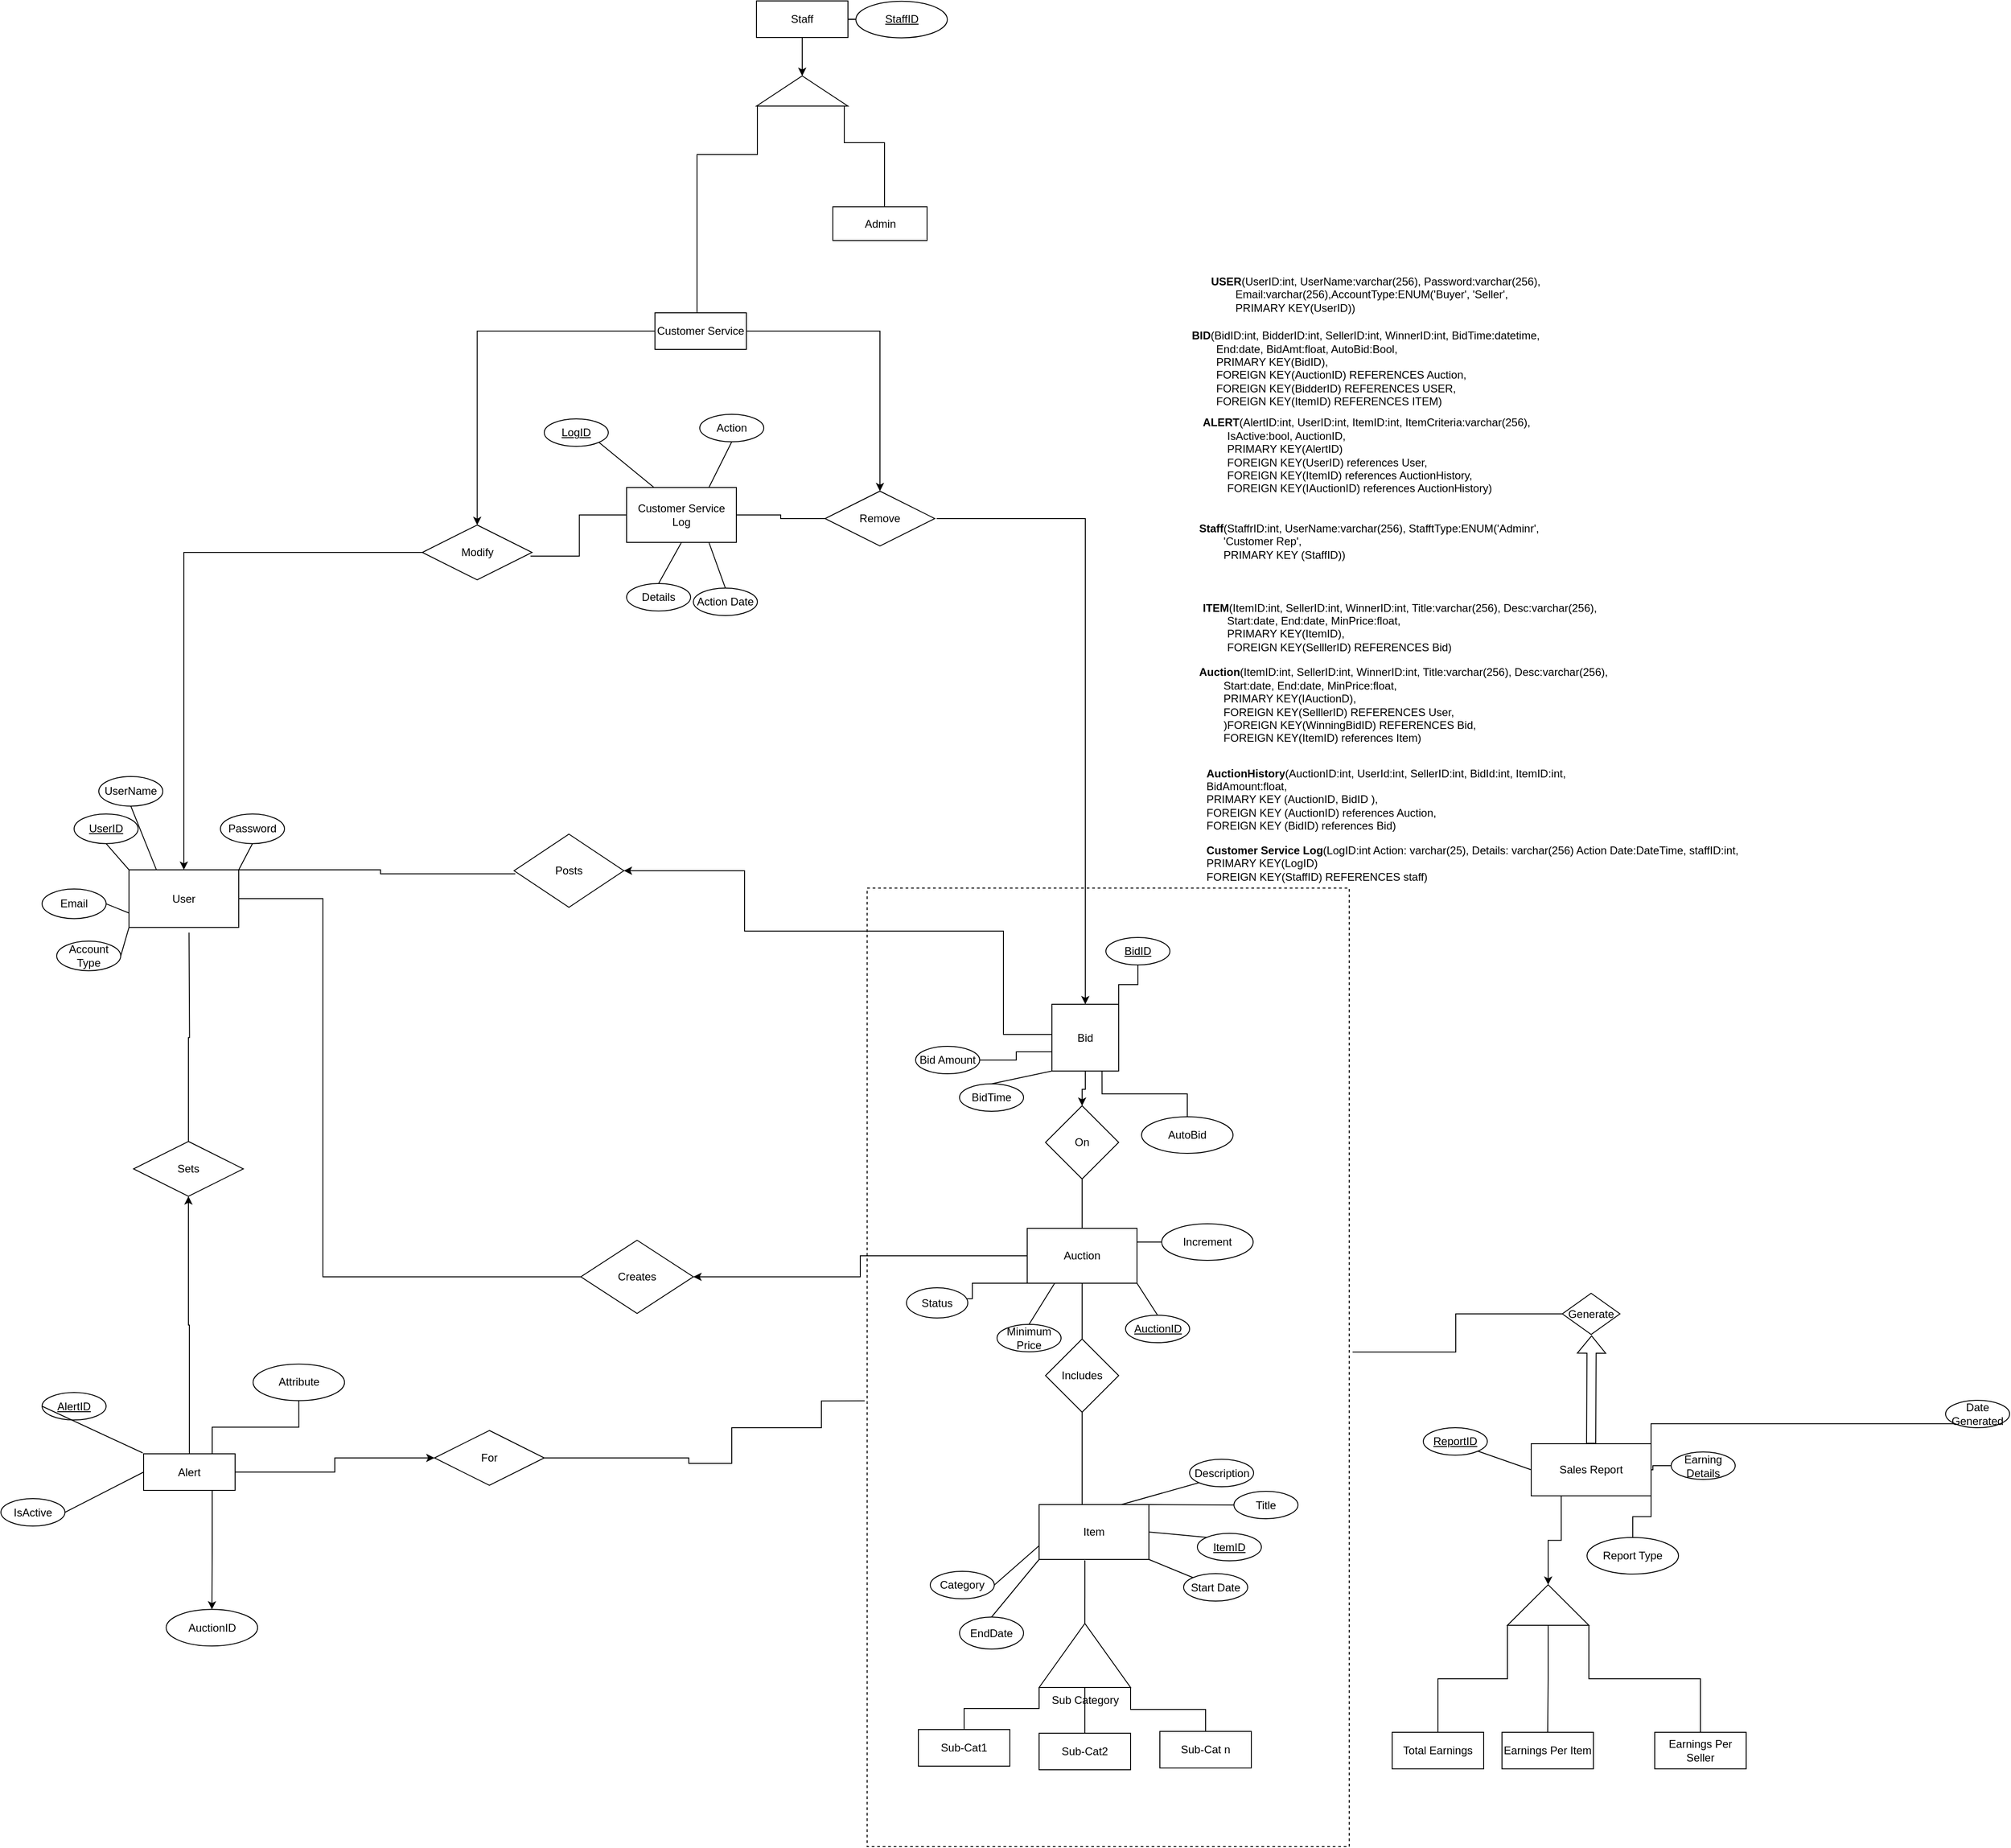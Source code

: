 <mxfile version="24.1.0" type="github">
  <diagram name="Page-1" id="uOJZ_3tTdW4th-i7hOvJ">
    <mxGraphModel dx="1893" dy="2854" grid="0" gridSize="10" guides="1" tooltips="1" connect="1" arrows="1" fold="1" page="1" pageScale="1" pageWidth="850" pageHeight="1100" math="0" shadow="0">
      <root>
        <mxCell id="0" />
        <mxCell id="1" parent="0" />
        <mxCell id="XEzbZRxbkvyP-NRLjkvZ-136" value="" style="verticalLabelPosition=bottom;verticalAlign=top;html=1;shape=mxgraph.basic.rect;fillColor2=none;strokeWidth=1;size=20;indent=5;fillColor=none;dashed=1;" parent="1" vertex="1">
          <mxGeometry x="310" y="-154" width="527" height="1048" as="geometry" />
        </mxCell>
        <mxCell id="j1qhZ2HC0AlBlO9P_FFu-2" style="edgeStyle=orthogonalEdgeStyle;rounded=0;orthogonalLoop=1;jettySize=auto;html=1;exitX=0.417;exitY=1.017;exitDx=0;exitDy=0;endArrow=none;endFill=0;entryX=0;entryY=0;entryDx=50;entryDy=0;entryPerimeter=0;exitPerimeter=0;" parent="1" source="BBo-fvt_Tt6ZGGIQ310o-14" target="j1qhZ2HC0AlBlO9P_FFu-5" edge="1">
          <mxGeometry relative="1" as="geometry">
            <mxPoint x="659" y="706" as="targetPoint" />
          </mxGeometry>
        </mxCell>
        <mxCell id="XEzbZRxbkvyP-NRLjkvZ-20" style="edgeStyle=orthogonalEdgeStyle;rounded=0;orthogonalLoop=1;jettySize=auto;html=1;exitX=0.5;exitY=0;exitDx=0;exitDy=0;entryX=0.5;entryY=1;entryDx=0;entryDy=0;endArrow=none;endFill=0;" parent="1" source="BBo-fvt_Tt6ZGGIQ310o-14" target="XEzbZRxbkvyP-NRLjkvZ-18" edge="1">
          <mxGeometry relative="1" as="geometry">
            <Array as="points">
              <mxPoint x="545" y="520" />
            </Array>
          </mxGeometry>
        </mxCell>
        <mxCell id="BBo-fvt_Tt6ZGGIQ310o-14" value="Item" style="rounded=0;whiteSpace=wrap;html=1;" parent="1" vertex="1">
          <mxGeometry x="498" y="520" width="120" height="60" as="geometry" />
        </mxCell>
        <mxCell id="XEzbZRxbkvyP-NRLjkvZ-17" style="edgeStyle=orthogonalEdgeStyle;rounded=0;orthogonalLoop=1;jettySize=auto;html=1;exitX=0.5;exitY=1;exitDx=0;exitDy=0;endArrow=none;endFill=0;" parent="1" source="BBo-fvt_Tt6ZGGIQ310o-16" target="XEzbZRxbkvyP-NRLjkvZ-18" edge="1">
          <mxGeometry relative="1" as="geometry">
            <mxPoint x="561" y="383" as="targetPoint" />
          </mxGeometry>
        </mxCell>
        <mxCell id="XEzbZRxbkvyP-NRLjkvZ-101" style="edgeStyle=orthogonalEdgeStyle;rounded=0;orthogonalLoop=1;jettySize=auto;html=1;exitX=0;exitY=0;exitDx=0;exitDy=0;endArrow=none;endFill=0;" parent="1" source="BBo-fvt_Tt6ZGGIQ310o-16" target="BBo-fvt_Tt6ZGGIQ310o-51" edge="1">
          <mxGeometry relative="1" as="geometry">
            <Array as="points">
              <mxPoint x="485" y="278" />
              <mxPoint x="425" y="278" />
              <mxPoint x="425" y="295" />
            </Array>
          </mxGeometry>
        </mxCell>
        <mxCell id="XEzbZRxbkvyP-NRLjkvZ-152" style="edgeStyle=orthogonalEdgeStyle;rounded=0;orthogonalLoop=1;jettySize=auto;html=1;exitX=1;exitY=0.25;exitDx=0;exitDy=0;endArrow=none;endFill=0;" parent="1" source="BBo-fvt_Tt6ZGGIQ310o-16" target="XEzbZRxbkvyP-NRLjkvZ-153" edge="1">
          <mxGeometry relative="1" as="geometry">
            <mxPoint x="682" y="233" as="targetPoint" />
          </mxGeometry>
        </mxCell>
        <mxCell id="XEzbZRxbkvyP-NRLjkvZ-159" style="edgeStyle=orthogonalEdgeStyle;rounded=0;orthogonalLoop=1;jettySize=auto;html=1;exitX=0;exitY=0.5;exitDx=0;exitDy=0;entryX=1;entryY=0.5;entryDx=0;entryDy=0;" parent="1" source="BBo-fvt_Tt6ZGGIQ310o-16" target="XEzbZRxbkvyP-NRLjkvZ-12" edge="1">
          <mxGeometry relative="1" as="geometry">
            <mxPoint x="132" y="284.667" as="targetPoint" />
          </mxGeometry>
        </mxCell>
        <mxCell id="BBo-fvt_Tt6ZGGIQ310o-16" value="Auction" style="rounded=0;whiteSpace=wrap;html=1;" parent="1" vertex="1">
          <mxGeometry x="485" y="218" width="120" height="60" as="geometry" />
        </mxCell>
        <mxCell id="XEzbZRxbkvyP-NRLjkvZ-130" style="edgeStyle=orthogonalEdgeStyle;rounded=0;orthogonalLoop=1;jettySize=auto;html=1;exitX=1;exitY=0.5;exitDx=0;exitDy=0;entryX=0;entryY=0.5;entryDx=0;entryDy=0;endArrow=none;endFill=0;" parent="1" source="BBo-fvt_Tt6ZGGIQ310o-19" target="XEzbZRxbkvyP-NRLjkvZ-73" edge="1">
          <mxGeometry relative="1" as="geometry" />
        </mxCell>
        <mxCell id="BBo-fvt_Tt6ZGGIQ310o-19" value="Customer Service Log" style="rounded=0;whiteSpace=wrap;html=1;" parent="1" vertex="1">
          <mxGeometry x="47" y="-592" width="120" height="60" as="geometry" />
        </mxCell>
        <mxCell id="XEzbZRxbkvyP-NRLjkvZ-105" style="edgeStyle=orthogonalEdgeStyle;rounded=0;orthogonalLoop=1;jettySize=auto;html=1;endArrow=none;endFill=0;exitX=1;exitY=1;exitDx=0;exitDy=0;" parent="1" source="BBo-fvt_Tt6ZGGIQ310o-20" target="XEzbZRxbkvyP-NRLjkvZ-106" edge="1">
          <mxGeometry relative="1" as="geometry">
            <mxPoint x="1213.99" y="483" as="targetPoint" />
          </mxGeometry>
        </mxCell>
        <mxCell id="XEzbZRxbkvyP-NRLjkvZ-116" style="edgeStyle=orthogonalEdgeStyle;rounded=0;orthogonalLoop=1;jettySize=auto;html=1;exitX=0.25;exitY=1;exitDx=0;exitDy=0;" parent="1" source="BBo-fvt_Tt6ZGGIQ310o-20" target="XEzbZRxbkvyP-NRLjkvZ-117" edge="1">
          <mxGeometry relative="1" as="geometry">
            <mxPoint x="1049" y="642.667" as="targetPoint" />
          </mxGeometry>
        </mxCell>
        <mxCell id="BBo-fvt_Tt6ZGGIQ310o-20" value="Sales Report" style="rounded=0;whiteSpace=wrap;html=1;" parent="1" vertex="1">
          <mxGeometry x="1036" y="453.5" width="131.01" height="57" as="geometry" />
        </mxCell>
        <mxCell id="BBo-fvt_Tt6ZGGIQ310o-21" value="Start Date" style="ellipse;whiteSpace=wrap;html=1;" parent="1" vertex="1">
          <mxGeometry x="656" y="595.5" width="70" height="30" as="geometry" />
        </mxCell>
        <mxCell id="BBo-fvt_Tt6ZGGIQ310o-22" value="&lt;u&gt;BidID&lt;/u&gt;" style="ellipse;whiteSpace=wrap;html=1;" parent="1" vertex="1">
          <mxGeometry x="571" y="-100" width="70" height="30" as="geometry" />
        </mxCell>
        <mxCell id="BBo-fvt_Tt6ZGGIQ310o-23" value="EndDate" style="ellipse;whiteSpace=wrap;html=1;" parent="1" vertex="1">
          <mxGeometry x="411" y="643" width="70" height="35" as="geometry" />
        </mxCell>
        <mxCell id="XEzbZRxbkvyP-NRLjkvZ-160" style="edgeStyle=orthogonalEdgeStyle;rounded=0;orthogonalLoop=1;jettySize=auto;html=1;entryX=0;entryY=0.5;entryDx=0;entryDy=0;endArrow=none;endFill=0;" parent="1" source="BBo-fvt_Tt6ZGGIQ310o-25" target="XEzbZRxbkvyP-NRLjkvZ-7" edge="1">
          <mxGeometry relative="1" as="geometry">
            <Array as="points">
              <mxPoint x="473" y="34" />
              <mxPoint x="473" y="25" />
              <mxPoint x="512" y="25" />
            </Array>
          </mxGeometry>
        </mxCell>
        <mxCell id="BBo-fvt_Tt6ZGGIQ310o-25" value="Bid Amount" style="ellipse;whiteSpace=wrap;html=1;" parent="1" vertex="1">
          <mxGeometry x="363" y="19" width="70" height="30" as="geometry" />
        </mxCell>
        <mxCell id="BBo-fvt_Tt6ZGGIQ310o-27" value="BidTime" style="ellipse;whiteSpace=wrap;html=1;" parent="1" vertex="1">
          <mxGeometry x="411" y="60" width="70" height="30" as="geometry" />
        </mxCell>
        <mxCell id="BBo-fvt_Tt6ZGGIQ310o-28" value="Category" style="ellipse;whiteSpace=wrap;html=1;" parent="1" vertex="1">
          <mxGeometry x="379" y="593" width="70" height="30" as="geometry" />
        </mxCell>
        <mxCell id="BBo-fvt_Tt6ZGGIQ310o-29" value="Description" style="ellipse;whiteSpace=wrap;html=1;" parent="1" vertex="1">
          <mxGeometry x="662.5" y="470.5" width="70" height="30" as="geometry" />
        </mxCell>
        <mxCell id="BBo-fvt_Tt6ZGGIQ310o-30" value="Title" style="ellipse;whiteSpace=wrap;html=1;" parent="1" vertex="1">
          <mxGeometry x="711" y="505.5" width="70" height="30" as="geometry" />
        </mxCell>
        <mxCell id="BBo-fvt_Tt6ZGGIQ310o-31" value="&lt;u&gt;ItemID&lt;/u&gt;" style="ellipse;whiteSpace=wrap;html=1;" parent="1" vertex="1">
          <mxGeometry x="671" y="551.5" width="70" height="30" as="geometry" />
        </mxCell>
        <mxCell id="BBo-fvt_Tt6ZGGIQ310o-33" value="" style="endArrow=none;html=1;rounded=0;entryX=1;entryY=0.5;entryDx=0;entryDy=0;exitX=0;exitY=0.75;exitDx=0;exitDy=0;" parent="1" source="BBo-fvt_Tt6ZGGIQ310o-14" target="BBo-fvt_Tt6ZGGIQ310o-28" edge="1">
          <mxGeometry width="50" height="50" relative="1" as="geometry">
            <mxPoint x="278" y="556.5" as="sourcePoint" />
            <mxPoint x="328" y="506.5" as="targetPoint" />
          </mxGeometry>
        </mxCell>
        <mxCell id="BBo-fvt_Tt6ZGGIQ310o-35" value="" style="endArrow=none;html=1;rounded=0;exitX=1;exitY=0.5;exitDx=0;exitDy=0;entryX=0;entryY=0;entryDx=0;entryDy=0;" parent="1" source="BBo-fvt_Tt6ZGGIQ310o-14" target="BBo-fvt_Tt6ZGGIQ310o-31" edge="1">
          <mxGeometry width="50" height="50" relative="1" as="geometry">
            <mxPoint x="328" y="416.5" as="sourcePoint" />
            <mxPoint x="668" y="546.5" as="targetPoint" />
          </mxGeometry>
        </mxCell>
        <mxCell id="BBo-fvt_Tt6ZGGIQ310o-36" value="" style="endArrow=none;html=1;rounded=0;entryX=0;entryY=0.5;entryDx=0;entryDy=0;exitX=1;exitY=0;exitDx=0;exitDy=0;" parent="1" source="BBo-fvt_Tt6ZGGIQ310o-14" target="BBo-fvt_Tt6ZGGIQ310o-30" edge="1">
          <mxGeometry width="50" height="50" relative="1" as="geometry">
            <mxPoint x="358" y="416.5" as="sourcePoint" />
            <mxPoint x="303" y="396.5" as="targetPoint" />
          </mxGeometry>
        </mxCell>
        <mxCell id="BBo-fvt_Tt6ZGGIQ310o-37" value="" style="endArrow=none;html=1;rounded=0;entryX=0;entryY=1;entryDx=0;entryDy=0;exitX=0.75;exitY=0;exitDx=0;exitDy=0;" parent="1" source="BBo-fvt_Tt6ZGGIQ310o-14" target="BBo-fvt_Tt6ZGGIQ310o-29" edge="1">
          <mxGeometry width="50" height="50" relative="1" as="geometry">
            <mxPoint x="358" y="416.5" as="sourcePoint" />
            <mxPoint x="383" y="396.5" as="targetPoint" />
          </mxGeometry>
        </mxCell>
        <mxCell id="BBo-fvt_Tt6ZGGIQ310o-38" value="" style="endArrow=none;html=1;rounded=0;entryX=0.5;entryY=0;entryDx=0;entryDy=0;exitX=0;exitY=1;exitDx=0;exitDy=0;" parent="1" source="BBo-fvt_Tt6ZGGIQ310o-14" target="BBo-fvt_Tt6ZGGIQ310o-23" edge="1">
          <mxGeometry width="50" height="50" relative="1" as="geometry">
            <mxPoint x="582" y="593.5" as="sourcePoint" />
            <mxPoint x="438" y="446.5" as="targetPoint" />
          </mxGeometry>
        </mxCell>
        <mxCell id="BBo-fvt_Tt6ZGGIQ310o-39" value="" style="endArrow=none;html=1;rounded=0;entryX=0;entryY=0;entryDx=0;entryDy=0;exitX=1;exitY=1;exitDx=0;exitDy=0;" parent="1" source="BBo-fvt_Tt6ZGGIQ310o-14" target="BBo-fvt_Tt6ZGGIQ310o-21" edge="1">
          <mxGeometry width="50" height="50" relative="1" as="geometry">
            <mxPoint x="418" y="446.5" as="sourcePoint" />
            <mxPoint x="438" y="432.5" as="targetPoint" />
          </mxGeometry>
        </mxCell>
        <mxCell id="BBo-fvt_Tt6ZGGIQ310o-40" value="Minimum Price" style="ellipse;whiteSpace=wrap;html=1;" parent="1" vertex="1">
          <mxGeometry x="452" y="323" width="70" height="30" as="geometry" />
        </mxCell>
        <mxCell id="BBo-fvt_Tt6ZGGIQ310o-41" value="" style="endArrow=none;html=1;rounded=0;entryX=0.25;entryY=1;entryDx=0;entryDy=0;exitX=0.5;exitY=0;exitDx=0;exitDy=0;" parent="1" source="BBo-fvt_Tt6ZGGIQ310o-40" target="BBo-fvt_Tt6ZGGIQ310o-16" edge="1">
          <mxGeometry width="50" height="50" relative="1" as="geometry">
            <mxPoint x="505" y="428" as="sourcePoint" />
            <mxPoint x="438" y="432.5" as="targetPoint" />
          </mxGeometry>
        </mxCell>
        <mxCell id="BBo-fvt_Tt6ZGGIQ310o-47" value="" style="endArrow=none;html=1;rounded=0;entryX=0;entryY=1;entryDx=0;entryDy=0;exitX=0.5;exitY=0;exitDx=0;exitDy=0;" parent="1" source="BBo-fvt_Tt6ZGGIQ310o-27" target="XEzbZRxbkvyP-NRLjkvZ-7" edge="1">
          <mxGeometry width="50" height="50" relative="1" as="geometry">
            <mxPoint x="539" y="227" as="sourcePoint" />
            <mxPoint x="579" y="117" as="targetPoint" />
          </mxGeometry>
        </mxCell>
        <mxCell id="BBo-fvt_Tt6ZGGIQ310o-51" value="Status" style="ellipse;whiteSpace=wrap;html=1;" parent="1" vertex="1">
          <mxGeometry x="353" y="283" width="67" height="33" as="geometry" />
        </mxCell>
        <mxCell id="BBo-fvt_Tt6ZGGIQ310o-53" value="&lt;u&gt;AuctionID&lt;/u&gt;" style="ellipse;whiteSpace=wrap;html=1;" parent="1" vertex="1">
          <mxGeometry x="592.5" y="313" width="70" height="30" as="geometry" />
        </mxCell>
        <mxCell id="BBo-fvt_Tt6ZGGIQ310o-54" value="IsActive" style="ellipse;whiteSpace=wrap;html=1;" parent="1" vertex="1">
          <mxGeometry x="-637" y="513.5" width="70" height="30" as="geometry" />
        </mxCell>
        <mxCell id="BBo-fvt_Tt6ZGGIQ310o-57" value="&lt;u&gt;AlertID&lt;/u&gt;" style="ellipse;whiteSpace=wrap;html=1;" parent="1" vertex="1">
          <mxGeometry x="-592" y="397.5" width="70" height="30" as="geometry" />
        </mxCell>
        <mxCell id="BBo-fvt_Tt6ZGGIQ310o-58" value="" style="endArrow=none;html=1;rounded=0;exitX=1;exitY=0.5;exitDx=0;exitDy=0;entryX=0;entryY=0.5;entryDx=0;entryDy=0;" parent="1" source="BBo-fvt_Tt6ZGGIQ310o-54" target="XEzbZRxbkvyP-NRLjkvZ-36" edge="1">
          <mxGeometry width="50" height="50" relative="1" as="geometry">
            <mxPoint x="179" y="484.5" as="sourcePoint" />
            <mxPoint x="19" y="561.5" as="targetPoint" />
          </mxGeometry>
        </mxCell>
        <mxCell id="BBo-fvt_Tt6ZGGIQ310o-59" value="" style="endArrow=none;html=1;rounded=0;exitX=0;exitY=0.5;exitDx=0;exitDy=0;" parent="1" source="BBo-fvt_Tt6ZGGIQ310o-57" edge="1">
          <mxGeometry width="50" height="50" relative="1" as="geometry">
            <mxPoint x="-110" y="772" as="sourcePoint" />
            <mxPoint x="-482" y="463.5" as="targetPoint" />
          </mxGeometry>
        </mxCell>
        <mxCell id="BBo-fvt_Tt6ZGGIQ310o-62" value="" style="endArrow=none;html=1;rounded=0;entryX=0.5;entryY=0;entryDx=0;entryDy=0;exitX=1;exitY=1;exitDx=0;exitDy=0;" parent="1" source="BBo-fvt_Tt6ZGGIQ310o-16" target="BBo-fvt_Tt6ZGGIQ310o-53" edge="1">
          <mxGeometry width="50" height="50" relative="1" as="geometry">
            <mxPoint x="767" y="385" as="sourcePoint" />
            <mxPoint x="817" y="335" as="targetPoint" />
          </mxGeometry>
        </mxCell>
        <mxCell id="XEzbZRxbkvyP-NRLjkvZ-129" style="edgeStyle=orthogonalEdgeStyle;rounded=0;orthogonalLoop=1;jettySize=auto;html=1;exitX=0;exitY=1;exitDx=0;exitDy=0;entryX=1;entryY=0;entryDx=0;entryDy=0;endArrow=none;endFill=0;" parent="1" source="BBo-fvt_Tt6ZGGIQ310o-74" target="BBo-fvt_Tt6ZGGIQ310o-20" edge="1">
          <mxGeometry relative="1" as="geometry">
            <mxPoint x="1578.667" y="655.333" as="targetPoint" />
          </mxGeometry>
        </mxCell>
        <mxCell id="BBo-fvt_Tt6ZGGIQ310o-74" value="Date Generated" style="ellipse;whiteSpace=wrap;html=1;" parent="1" vertex="1">
          <mxGeometry x="1489" y="406" width="70" height="30" as="geometry" />
        </mxCell>
        <mxCell id="BBo-fvt_Tt6ZGGIQ310o-75" value="&lt;u&gt;ReportID&lt;/u&gt;" style="ellipse;whiteSpace=wrap;html=1;" parent="1" vertex="1">
          <mxGeometry x="918" y="436" width="70" height="30" as="geometry" />
        </mxCell>
        <mxCell id="XEzbZRxbkvyP-NRLjkvZ-125" style="edgeStyle=orthogonalEdgeStyle;rounded=0;orthogonalLoop=1;jettySize=auto;html=1;entryX=1;entryY=0.5;entryDx=0;entryDy=0;endArrow=none;endFill=0;" parent="1" source="BBo-fvt_Tt6ZGGIQ310o-76" target="BBo-fvt_Tt6ZGGIQ310o-20" edge="1">
          <mxGeometry relative="1" as="geometry" />
        </mxCell>
        <mxCell id="BBo-fvt_Tt6ZGGIQ310o-76" value="Earning Details" style="ellipse;whiteSpace=wrap;html=1;" parent="1" vertex="1">
          <mxGeometry x="1189" y="462.5" width="70" height="30" as="geometry" />
        </mxCell>
        <mxCell id="BBo-fvt_Tt6ZGGIQ310o-77" value="" style="endArrow=none;html=1;rounded=0;entryX=1;entryY=1;entryDx=0;entryDy=0;exitX=0;exitY=0.5;exitDx=0;exitDy=0;" parent="1" source="BBo-fvt_Tt6ZGGIQ310o-20" target="BBo-fvt_Tt6ZGGIQ310o-75" edge="1">
          <mxGeometry width="50" height="50" relative="1" as="geometry">
            <mxPoint x="1013.99" y="483" as="sourcePoint" />
            <mxPoint x="960" y="465" as="targetPoint" />
          </mxGeometry>
        </mxCell>
        <mxCell id="BBo-fvt_Tt6ZGGIQ310o-81" value="Action" style="ellipse;whiteSpace=wrap;html=1;" parent="1" vertex="1">
          <mxGeometry x="127" y="-672" width="70" height="30" as="geometry" />
        </mxCell>
        <mxCell id="BBo-fvt_Tt6ZGGIQ310o-83" value="&lt;u&gt;LogID&lt;/u&gt;" style="ellipse;whiteSpace=wrap;html=1;" parent="1" vertex="1">
          <mxGeometry x="-43" y="-667" width="70" height="30" as="geometry" />
        </mxCell>
        <mxCell id="BBo-fvt_Tt6ZGGIQ310o-84" value="Details" style="ellipse;whiteSpace=wrap;html=1;" parent="1" vertex="1">
          <mxGeometry x="47" y="-487" width="70" height="30" as="geometry" />
        </mxCell>
        <mxCell id="BBo-fvt_Tt6ZGGIQ310o-85" value="Action Date" style="ellipse;whiteSpace=wrap;html=1;" parent="1" vertex="1">
          <mxGeometry x="120" y="-482" width="70" height="30" as="geometry" />
        </mxCell>
        <mxCell id="BBo-fvt_Tt6ZGGIQ310o-86" value="" style="endArrow=none;html=1;rounded=0;entryX=0.5;entryY=1;entryDx=0;entryDy=0;exitX=0.5;exitY=0;exitDx=0;exitDy=0;" parent="1" source="BBo-fvt_Tt6ZGGIQ310o-84" target="BBo-fvt_Tt6ZGGIQ310o-19" edge="1">
          <mxGeometry width="50" height="50" relative="1" as="geometry">
            <mxPoint x="-53" y="-497" as="sourcePoint" />
            <mxPoint x="-3" y="-547" as="targetPoint" />
          </mxGeometry>
        </mxCell>
        <mxCell id="BBo-fvt_Tt6ZGGIQ310o-87" value="" style="endArrow=none;html=1;rounded=0;entryX=0.75;entryY=1;entryDx=0;entryDy=0;exitX=0.5;exitY=0;exitDx=0;exitDy=0;" parent="1" source="BBo-fvt_Tt6ZGGIQ310o-85" target="BBo-fvt_Tt6ZGGIQ310o-19" edge="1">
          <mxGeometry width="50" height="50" relative="1" as="geometry">
            <mxPoint x="37" y="-557" as="sourcePoint" />
            <mxPoint x="57" y="-552" as="targetPoint" />
          </mxGeometry>
        </mxCell>
        <mxCell id="BBo-fvt_Tt6ZGGIQ310o-88" value="" style="endArrow=none;html=1;rounded=0;entryX=0.25;entryY=0;entryDx=0;entryDy=0;exitX=1;exitY=1;exitDx=0;exitDy=0;" parent="1" source="BBo-fvt_Tt6ZGGIQ310o-83" target="BBo-fvt_Tt6ZGGIQ310o-19" edge="1">
          <mxGeometry width="50" height="50" relative="1" as="geometry">
            <mxPoint x="37" y="-597" as="sourcePoint" />
            <mxPoint x="57" y="-582" as="targetPoint" />
          </mxGeometry>
        </mxCell>
        <mxCell id="BBo-fvt_Tt6ZGGIQ310o-90" value="" style="endArrow=none;html=1;rounded=0;entryX=0.75;entryY=0;entryDx=0;entryDy=0;exitX=0.5;exitY=1;exitDx=0;exitDy=0;" parent="1" source="BBo-fvt_Tt6ZGGIQ310o-81" target="BBo-fvt_Tt6ZGGIQ310o-19" edge="1">
          <mxGeometry width="50" height="50" relative="1" as="geometry">
            <mxPoint x="92" y="-622" as="sourcePoint" />
            <mxPoint x="117" y="-582" as="targetPoint" />
          </mxGeometry>
        </mxCell>
        <mxCell id="frw_D5HhV09Jrf7qXdkJ-1" value="&lt;b&gt;USER&lt;/b&gt;(UserID:int, UserName:varchar(256), Password:varchar(256), &lt;span style=&quot;white-space: pre;&quot;&gt;&#x9;&lt;/span&gt;Email:varchar(256),AccountType:ENUM(&#39;Buyer&#39;, &#39;Seller&#39;,&lt;div&gt;&lt;span style=&quot;white-space: pre;&quot;&gt;&#x9;&lt;/span&gt;PRIMARY KEY(UserID))&lt;/div&gt;" style="text;html=1;align=left;verticalAlign=middle;whiteSpace=wrap;rounded=0;" parent="1" vertex="1">
          <mxGeometry x="684" y="-828" width="415" height="50" as="geometry" />
        </mxCell>
        <mxCell id="frw_D5HhV09Jrf7qXdkJ-2" value="" style="group" parent="1" vertex="1" connectable="0">
          <mxGeometry x="-587" y="-235" width="260" height="124" as="geometry" />
        </mxCell>
        <mxCell id="BBo-fvt_Tt6ZGGIQ310o-1" value="User" style="rounded=0;whiteSpace=wrap;html=1;" parent="frw_D5HhV09Jrf7qXdkJ-2" vertex="1">
          <mxGeometry x="90" y="61" width="120" height="63" as="geometry" />
        </mxCell>
        <mxCell id="BBo-fvt_Tt6ZGGIQ310o-2" value="&lt;u&gt;UserID&lt;/u&gt;" style="ellipse;whiteSpace=wrap;html=1;" parent="frw_D5HhV09Jrf7qXdkJ-2" vertex="1">
          <mxGeometry x="30" width="70" height="32.348" as="geometry" />
        </mxCell>
        <mxCell id="BBo-fvt_Tt6ZGGIQ310o-4" value="Password" style="ellipse;whiteSpace=wrap;html=1;" parent="frw_D5HhV09Jrf7qXdkJ-2" vertex="1">
          <mxGeometry x="190" width="70" height="32.348" as="geometry" />
        </mxCell>
        <mxCell id="BBo-fvt_Tt6ZGGIQ310o-5" value="Email" style="ellipse;whiteSpace=wrap;html=1;" parent="frw_D5HhV09Jrf7qXdkJ-2" vertex="1">
          <mxGeometry x="-5" y="82.0" width="70" height="32.348" as="geometry" />
        </mxCell>
        <mxCell id="BBo-fvt_Tt6ZGGIQ310o-10" value="" style="endArrow=none;html=1;rounded=0;exitX=1;exitY=0.5;exitDx=0;exitDy=0;entryX=0;entryY=0.75;entryDx=0;entryDy=0;" parent="frw_D5HhV09Jrf7qXdkJ-2" source="BBo-fvt_Tt6ZGGIQ310o-5" target="BBo-fvt_Tt6ZGGIQ310o-1" edge="1">
          <mxGeometry width="50" height="50" relative="1" as="geometry">
            <mxPoint x="80" y="113.217" as="sourcePoint" />
            <mxPoint x="95" y="97.043" as="targetPoint" />
          </mxGeometry>
        </mxCell>
        <mxCell id="BBo-fvt_Tt6ZGGIQ310o-11" value="" style="endArrow=none;html=1;rounded=0;exitX=0.5;exitY=1;exitDx=0;exitDy=0;entryX=0;entryY=0;entryDx=0;entryDy=0;" parent="frw_D5HhV09Jrf7qXdkJ-2" source="BBo-fvt_Tt6ZGGIQ310o-2" target="BBo-fvt_Tt6ZGGIQ310o-1" edge="1">
          <mxGeometry width="50" height="50" relative="1" as="geometry">
            <mxPoint x="80" y="70.087" as="sourcePoint" />
            <mxPoint x="95" y="97.043" as="targetPoint" />
          </mxGeometry>
        </mxCell>
        <mxCell id="BBo-fvt_Tt6ZGGIQ310o-13" value="" style="endArrow=none;html=1;rounded=0;exitX=0.5;exitY=1;exitDx=0;exitDy=0;entryX=1;entryY=0;entryDx=0;entryDy=0;" parent="frw_D5HhV09Jrf7qXdkJ-2" source="BBo-fvt_Tt6ZGGIQ310o-4" target="BBo-fvt_Tt6ZGGIQ310o-1" edge="1">
          <mxGeometry width="50" height="50" relative="1" as="geometry">
            <mxPoint x="155" y="43.13" as="sourcePoint" />
            <mxPoint x="180" y="53.913" as="targetPoint" />
          </mxGeometry>
        </mxCell>
        <mxCell id="frw_D5HhV09Jrf7qXdkJ-3" value="&lt;b&gt;ITEM&lt;/b&gt;(ItemID:int, SellerID:int, WinnerID:int, Title:varchar(256&lt;span style=&quot;background-color: initial;&quot;&gt;),&amp;nbsp;&lt;/span&gt;Desc:varchar(256&lt;span style=&quot;background-color: initial;&quot;&gt;), &lt;span style=&quot;white-space: pre;&quot;&gt;&#x9;&lt;/span&gt;Start:date, End:date, MinPrice:float,&lt;/span&gt;&lt;div&gt;&lt;span style=&quot;background-color: initial;&quot;&gt;&lt;span style=&quot;white-space: pre;&quot;&gt;&#x9;&lt;/span&gt;PRIMARY KEY(ItemID),&lt;/span&gt;&lt;/div&gt;&lt;div&gt;&lt;span style=&quot;background-color: initial;&quot;&gt;&lt;span style=&quot;white-space: pre;&quot;&gt;&#x9;&lt;/span&gt;FOREIGN KEY(SelllerID) REFERENCES Bid)&lt;/span&gt;&lt;/div&gt;&lt;div&gt;&lt;span style=&quot;background-color: initial;&quot;&gt;&lt;br&gt;&lt;/span&gt;&lt;/div&gt;" style="text;html=1;align=left;verticalAlign=middle;whiteSpace=wrap;rounded=0;" parent="1" vertex="1">
          <mxGeometry x="675" y="-457" width="450.5" height="50" as="geometry" />
        </mxCell>
        <mxCell id="frw_D5HhV09Jrf7qXdkJ-11" value="&lt;b&gt;BID&lt;/b&gt;(BidID:int, BidderID:int,&amp;nbsp;SellerID:int, WinnerID:int, &lt;span style=&quot;background-color: initial;&quot;&gt;BidTime:datetime, &lt;span style=&quot;white-space: pre;&quot;&gt;&#x9;&lt;/span&gt;End:date, BidAmt:float, AutoBid:Bool,&lt;/span&gt;&lt;div&gt;&lt;span style=&quot;background-color: initial;&quot;&gt;&lt;span style=&quot;white-space: pre;&quot;&gt;&#x9;&lt;/span&gt;PRIMARY KEY(BidID),&lt;/span&gt;&lt;/div&gt;&lt;div&gt;&lt;span style=&quot;background-color: initial;&quot;&gt;&lt;span style=&quot;white-space: pre;&quot;&gt;&#x9;&lt;/span&gt;FOREIGN KEY(AuctionID) REFERENCES Auction,&amp;nbsp;&lt;/span&gt;&lt;/div&gt;&lt;div&gt;&lt;span style=&quot;background-color: initial;&quot;&gt;&lt;span style=&quot;white-space: pre;&quot;&gt;&#x9;&lt;/span&gt;FOREIGN KEY(BidderID) REFERENCES USER,&lt;/span&gt;&lt;/div&gt;&lt;div&gt;&lt;span style=&quot;background-color: initial;&quot;&gt;&lt;span style=&quot;white-space: pre;&quot;&gt;&#x9;&lt;/span&gt;FOREIGN KEY(ItemID) REFERENCES ITEM)&lt;/span&gt;&lt;/div&gt;&lt;div&gt;&lt;span style=&quot;background-color: initial;&quot;&gt;&lt;br&gt;&lt;/span&gt;&lt;/div&gt;" style="text;html=1;align=left;verticalAlign=middle;whiteSpace=wrap;rounded=0;" parent="1" vertex="1">
          <mxGeometry x="662.5" y="-740" width="395" height="50" as="geometry" />
        </mxCell>
        <mxCell id="Agbz9A7Q1Nn0gNZncGpz-1" value="Generate" style="rhombus;whiteSpace=wrap;html=1;" parent="1" vertex="1">
          <mxGeometry x="1070" y="289" width="63" height="45" as="geometry" />
        </mxCell>
        <mxCell id="j1qhZ2HC0AlBlO9P_FFu-7" style="edgeStyle=orthogonalEdgeStyle;rounded=0;orthogonalLoop=1;jettySize=auto;html=1;exitX=0;exitY=1;exitDx=0;exitDy=0;exitPerimeter=0;endArrow=none;endFill=0;entryX=0.5;entryY=0;entryDx=0;entryDy=0;" parent="1" source="j1qhZ2HC0AlBlO9P_FFu-5" target="j1qhZ2HC0AlBlO9P_FFu-8" edge="1">
          <mxGeometry relative="1" as="geometry">
            <mxPoint x="498" y="821" as="targetPoint" />
          </mxGeometry>
        </mxCell>
        <mxCell id="Agbz9A7Q1Nn0gNZncGpz-6" value="" style="shape=flexArrow;endArrow=classic;html=1;rounded=0;exitX=0.5;exitY=0;exitDx=0;exitDy=0;" parent="1" source="BBo-fvt_Tt6ZGGIQ310o-20" edge="1">
          <mxGeometry width="50" height="50" relative="1" as="geometry">
            <mxPoint x="949.99" y="181" as="sourcePoint" />
            <mxPoint x="1102" y="335" as="targetPoint" />
          </mxGeometry>
        </mxCell>
        <mxCell id="j1qhZ2HC0AlBlO9P_FFu-10" style="edgeStyle=orthogonalEdgeStyle;rounded=0;orthogonalLoop=1;jettySize=auto;html=1;exitX=0.5;exitY=1;exitDx=0;exitDy=0;exitPerimeter=0;entryX=0.5;entryY=0;entryDx=0;entryDy=0;endArrow=none;endFill=0;" parent="1" source="j1qhZ2HC0AlBlO9P_FFu-5" target="j1qhZ2HC0AlBlO9P_FFu-9" edge="1">
          <mxGeometry relative="1" as="geometry" />
        </mxCell>
        <mxCell id="j1qhZ2HC0AlBlO9P_FFu-11" style="edgeStyle=orthogonalEdgeStyle;rounded=0;orthogonalLoop=1;jettySize=auto;html=1;exitX=1;exitY=1;exitDx=0;exitDy=0;exitPerimeter=0;endArrow=none;endFill=0;" parent="1" source="j1qhZ2HC0AlBlO9P_FFu-5" target="j1qhZ2HC0AlBlO9P_FFu-12" edge="1">
          <mxGeometry relative="1" as="geometry">
            <mxPoint x="802" y="794" as="targetPoint" />
          </mxGeometry>
        </mxCell>
        <mxCell id="j1qhZ2HC0AlBlO9P_FFu-5" value="Sub Category" style="verticalLabelPosition=bottom;verticalAlign=top;html=1;shape=mxgraph.basic.acute_triangle;dx=0.5;" parent="1" vertex="1">
          <mxGeometry x="498" y="650" width="100" height="70" as="geometry" />
        </mxCell>
        <mxCell id="j1qhZ2HC0AlBlO9P_FFu-8" value="Sub-Cat1" style="whiteSpace=wrap;html=1;align=center;" parent="1" vertex="1">
          <mxGeometry x="366" y="766" width="100" height="40" as="geometry" />
        </mxCell>
        <mxCell id="j1qhZ2HC0AlBlO9P_FFu-9" value="Sub-Cat2" style="whiteSpace=wrap;html=1;align=center;" parent="1" vertex="1">
          <mxGeometry x="498" y="770" width="100" height="40" as="geometry" />
        </mxCell>
        <mxCell id="j1qhZ2HC0AlBlO9P_FFu-12" value="Sub-Cat n" style="whiteSpace=wrap;html=1;align=center;" parent="1" vertex="1">
          <mxGeometry x="630" y="768" width="100" height="40" as="geometry" />
        </mxCell>
        <mxCell id="j1qhZ2HC0AlBlO9P_FFu-13" value="&lt;b&gt;ALERT&lt;/b&gt;(AlertID:int, UserID:int, ItemID:int, ItemCriteria:varchar(256), &lt;span style=&quot;white-space: pre;&quot;&gt;&#x9;&lt;/span&gt;IsActive:bool, AuctionID,&lt;div&gt;&lt;span style=&quot;white-space: pre;&quot;&gt;&#x9;&lt;/span&gt;PRIMARY KEY(AlertID)&lt;/div&gt;&lt;div&gt;&lt;span style=&quot;white-space: pre;&quot;&gt;&#x9;&lt;/span&gt;FOREIGN KEY(UserID) references User,&lt;/div&gt;&lt;div&gt;&lt;span style=&quot;white-space: pre;&quot;&gt;&#x9;&lt;/span&gt;FOREIGN KEY(ItemID) references AuctionHistory,&lt;/div&gt;&lt;div&gt;&lt;span style=&quot;white-space: pre;&quot;&gt;&#x9;&lt;/span&gt;&lt;span style=&quot;background-color: initial;&quot;&gt;FOREIGN KEY(IAuctionID) references AuctionHistory&lt;/span&gt;&lt;span style=&quot;background-color: initial;&quot;&gt;)&lt;/span&gt;&lt;/div&gt;" style="text;html=1;align=left;verticalAlign=middle;whiteSpace=wrap;rounded=0;" parent="1" vertex="1">
          <mxGeometry x="675" y="-652" width="415" height="50" as="geometry" />
        </mxCell>
        <mxCell id="XEzbZRxbkvyP-NRLjkvZ-4" value="Posts" style="rhombus;whiteSpace=wrap;html=1;" parent="1" vertex="1">
          <mxGeometry x="-76" y="-213" width="120" height="80" as="geometry" />
        </mxCell>
        <mxCell id="XEzbZRxbkvyP-NRLjkvZ-14" style="edgeStyle=orthogonalEdgeStyle;rounded=0;orthogonalLoop=1;jettySize=auto;html=1;" parent="1" source="XEzbZRxbkvyP-NRLjkvZ-7" target="XEzbZRxbkvyP-NRLjkvZ-15" edge="1">
          <mxGeometry relative="1" as="geometry">
            <mxPoint x="545" y="124" as="targetPoint" />
          </mxGeometry>
        </mxCell>
        <mxCell id="XEzbZRxbkvyP-NRLjkvZ-97" style="edgeStyle=orthogonalEdgeStyle;rounded=0;orthogonalLoop=1;jettySize=auto;html=1;exitX=1;exitY=0;exitDx=0;exitDy=0;endArrow=none;endFill=0;" parent="1" source="XEzbZRxbkvyP-NRLjkvZ-7" target="BBo-fvt_Tt6ZGGIQ310o-22" edge="1">
          <mxGeometry relative="1" as="geometry" />
        </mxCell>
        <mxCell id="XEzbZRxbkvyP-NRLjkvZ-146" style="edgeStyle=orthogonalEdgeStyle;rounded=0;orthogonalLoop=1;jettySize=auto;html=1;exitX=0.75;exitY=1;exitDx=0;exitDy=0;endArrow=none;endFill=0;" parent="1" source="XEzbZRxbkvyP-NRLjkvZ-7" target="XEzbZRxbkvyP-NRLjkvZ-147" edge="1">
          <mxGeometry relative="1" as="geometry">
            <mxPoint x="617" y="94.667" as="targetPoint" />
          </mxGeometry>
        </mxCell>
        <mxCell id="XEzbZRxbkvyP-NRLjkvZ-7" value="Bid" style="whiteSpace=wrap;html=1;aspect=fixed;" parent="1" vertex="1">
          <mxGeometry x="512" y="-27" width="73" height="73" as="geometry" />
        </mxCell>
        <mxCell id="XEzbZRxbkvyP-NRLjkvZ-8" style="edgeStyle=orthogonalEdgeStyle;rounded=0;orthogonalLoop=1;jettySize=auto;html=1;entryX=1;entryY=0.5;entryDx=0;entryDy=0;exitX=0;exitY=0.5;exitDx=0;exitDy=0;" parent="1" source="XEzbZRxbkvyP-NRLjkvZ-7" target="XEzbZRxbkvyP-NRLjkvZ-4" edge="1">
          <mxGeometry relative="1" as="geometry">
            <mxPoint x="549" y="-29" as="sourcePoint" />
            <Array as="points">
              <mxPoint x="512" y="6" />
              <mxPoint x="459" y="6" />
              <mxPoint x="459" y="-107" />
              <mxPoint x="176" y="-107" />
              <mxPoint x="176" y="-173" />
            </Array>
          </mxGeometry>
        </mxCell>
        <mxCell id="XEzbZRxbkvyP-NRLjkvZ-12" value="Creates" style="rhombus;whiteSpace=wrap;html=1;" parent="1" vertex="1">
          <mxGeometry x="-3" y="231" width="123" height="80" as="geometry" />
        </mxCell>
        <mxCell id="XEzbZRxbkvyP-NRLjkvZ-13" style="edgeStyle=orthogonalEdgeStyle;rounded=0;orthogonalLoop=1;jettySize=auto;html=1;exitX=1;exitY=0.5;exitDx=0;exitDy=0;entryX=0;entryY=0.5;entryDx=0;entryDy=0;endArrow=none;endFill=0;" parent="1" source="BBo-fvt_Tt6ZGGIQ310o-1" target="XEzbZRxbkvyP-NRLjkvZ-12" edge="1">
          <mxGeometry relative="1" as="geometry">
            <Array as="points">
              <mxPoint x="-285" y="-142" />
              <mxPoint x="-285" y="271" />
            </Array>
          </mxGeometry>
        </mxCell>
        <mxCell id="XEzbZRxbkvyP-NRLjkvZ-16" style="edgeStyle=orthogonalEdgeStyle;rounded=0;orthogonalLoop=1;jettySize=auto;html=1;exitX=0.5;exitY=1;exitDx=0;exitDy=0;entryX=0.5;entryY=0;entryDx=0;entryDy=0;endArrow=none;endFill=0;" parent="1" source="XEzbZRxbkvyP-NRLjkvZ-15" target="BBo-fvt_Tt6ZGGIQ310o-16" edge="1">
          <mxGeometry relative="1" as="geometry" />
        </mxCell>
        <mxCell id="XEzbZRxbkvyP-NRLjkvZ-15" value="On" style="rhombus;whiteSpace=wrap;html=1;" parent="1" vertex="1">
          <mxGeometry x="505" y="84" width="80" height="80" as="geometry" />
        </mxCell>
        <mxCell id="XEzbZRxbkvyP-NRLjkvZ-18" value="Includes" style="rhombus;whiteSpace=wrap;html=1;" parent="1" vertex="1">
          <mxGeometry x="505" y="339" width="80" height="80" as="geometry" />
        </mxCell>
        <mxCell id="XEzbZRxbkvyP-NRLjkvZ-38" style="edgeStyle=orthogonalEdgeStyle;rounded=0;orthogonalLoop=1;jettySize=auto;html=1;exitX=0.5;exitY=0;exitDx=0;exitDy=0;entryX=0.5;entryY=1;entryDx=0;entryDy=0;" parent="1" source="XEzbZRxbkvyP-NRLjkvZ-36" target="XEzbZRxbkvyP-NRLjkvZ-39" edge="1">
          <mxGeometry relative="1" as="geometry">
            <mxPoint x="-335" y="153" as="targetPoint" />
          </mxGeometry>
        </mxCell>
        <mxCell id="XEzbZRxbkvyP-NRLjkvZ-41" style="edgeStyle=orthogonalEdgeStyle;rounded=0;orthogonalLoop=1;jettySize=auto;html=1;entryX=0;entryY=0.5;entryDx=0;entryDy=0;" parent="1" source="XEzbZRxbkvyP-NRLjkvZ-36" target="XEzbZRxbkvyP-NRLjkvZ-42" edge="1">
          <mxGeometry relative="1" as="geometry">
            <mxPoint x="181" y="484" as="targetPoint" />
          </mxGeometry>
        </mxCell>
        <mxCell id="XEzbZRxbkvyP-NRLjkvZ-148" style="edgeStyle=orthogonalEdgeStyle;rounded=0;orthogonalLoop=1;jettySize=auto;html=1;exitX=0.75;exitY=0;exitDx=0;exitDy=0;endArrow=none;endFill=0;" parent="1" source="XEzbZRxbkvyP-NRLjkvZ-36" target="XEzbZRxbkvyP-NRLjkvZ-151" edge="1">
          <mxGeometry relative="1" as="geometry">
            <mxPoint x="-311.333" y="386.333" as="targetPoint" />
          </mxGeometry>
        </mxCell>
        <mxCell id="XEzbZRxbkvyP-NRLjkvZ-154" style="edgeStyle=orthogonalEdgeStyle;rounded=0;orthogonalLoop=1;jettySize=auto;html=1;exitX=0.75;exitY=1;exitDx=0;exitDy=0;" parent="1" source="XEzbZRxbkvyP-NRLjkvZ-36" target="XEzbZRxbkvyP-NRLjkvZ-155" edge="1">
          <mxGeometry relative="1" as="geometry">
            <mxPoint x="-406.333" y="654.667" as="targetPoint" />
          </mxGeometry>
        </mxCell>
        <mxCell id="XEzbZRxbkvyP-NRLjkvZ-36" value="Alert" style="whiteSpace=wrap;html=1;align=center;" parent="1" vertex="1">
          <mxGeometry x="-481" y="464.5" width="100" height="40" as="geometry" />
        </mxCell>
        <mxCell id="XEzbZRxbkvyP-NRLjkvZ-144" style="edgeStyle=orthogonalEdgeStyle;rounded=0;orthogonalLoop=1;jettySize=auto;html=1;exitX=0.5;exitY=0;exitDx=0;exitDy=0;endArrow=none;endFill=0;" parent="1" source="XEzbZRxbkvyP-NRLjkvZ-39" edge="1">
          <mxGeometry relative="1" as="geometry">
            <mxPoint x="-431.333" y="-105.333" as="targetPoint" />
          </mxGeometry>
        </mxCell>
        <mxCell id="XEzbZRxbkvyP-NRLjkvZ-39" value="Sets" style="shape=rhombus;perimeter=rhombusPerimeter;whiteSpace=wrap;html=1;align=center;" parent="1" vertex="1">
          <mxGeometry x="-492" y="123" width="120" height="60" as="geometry" />
        </mxCell>
        <mxCell id="XEzbZRxbkvyP-NRLjkvZ-143" style="edgeStyle=orthogonalEdgeStyle;rounded=0;orthogonalLoop=1;jettySize=auto;html=1;exitX=1;exitY=0.5;exitDx=0;exitDy=0;entryX=-0.005;entryY=0.535;entryDx=0;entryDy=0;entryPerimeter=0;endArrow=none;endFill=0;" parent="1" source="XEzbZRxbkvyP-NRLjkvZ-42" target="XEzbZRxbkvyP-NRLjkvZ-136" edge="1">
          <mxGeometry relative="1" as="geometry">
            <mxPoint x="195" y="371" as="targetPoint" />
            <Array as="points">
              <mxPoint x="115" y="469" />
              <mxPoint x="115" y="475" />
              <mxPoint x="162" y="475" />
              <mxPoint x="162" y="436" />
              <mxPoint x="260" y="436" />
              <mxPoint x="260" y="407" />
            </Array>
          </mxGeometry>
        </mxCell>
        <mxCell id="XEzbZRxbkvyP-NRLjkvZ-42" value="For" style="shape=rhombus;perimeter=rhombusPerimeter;whiteSpace=wrap;html=1;align=center;" parent="1" vertex="1">
          <mxGeometry x="-163" y="439" width="120" height="60" as="geometry" />
        </mxCell>
        <mxCell id="XEzbZRxbkvyP-NRLjkvZ-48" style="edgeStyle=orthogonalEdgeStyle;rounded=0;orthogonalLoop=1;jettySize=auto;html=1;" parent="1" source="XEzbZRxbkvyP-NRLjkvZ-47" target="XEzbZRxbkvyP-NRLjkvZ-49" edge="1">
          <mxGeometry relative="1" as="geometry">
            <mxPoint x="239" y="-1007" as="targetPoint" />
          </mxGeometry>
        </mxCell>
        <mxCell id="XEzbZRxbkvyP-NRLjkvZ-86" style="edgeStyle=orthogonalEdgeStyle;rounded=0;orthogonalLoop=1;jettySize=auto;html=1;exitX=1;exitY=0.5;exitDx=0;exitDy=0;endArrow=none;endFill=0;" parent="1" source="XEzbZRxbkvyP-NRLjkvZ-47" target="XEzbZRxbkvyP-NRLjkvZ-88" edge="1">
          <mxGeometry relative="1" as="geometry">
            <mxPoint x="347.667" y="-1103.667" as="targetPoint" />
          </mxGeometry>
        </mxCell>
        <mxCell id="XEzbZRxbkvyP-NRLjkvZ-47" value="Staff" style="whiteSpace=wrap;html=1;align=center;" parent="1" vertex="1">
          <mxGeometry x="189" y="-1124" width="100" height="40" as="geometry" />
        </mxCell>
        <mxCell id="XEzbZRxbkvyP-NRLjkvZ-50" style="edgeStyle=orthogonalEdgeStyle;rounded=0;orthogonalLoop=1;jettySize=auto;html=1;exitX=0;exitY=1;exitDx=0;exitDy=0;exitPerimeter=0;endArrow=none;endFill=0;" parent="1" source="XEzbZRxbkvyP-NRLjkvZ-49" target="XEzbZRxbkvyP-NRLjkvZ-51" edge="1">
          <mxGeometry relative="1" as="geometry">
            <mxPoint x="133" y="-893" as="targetPoint" />
            <Array as="points">
              <mxPoint x="285" y="-1009" />
              <mxPoint x="285" y="-969" />
              <mxPoint x="329" y="-969" />
            </Array>
          </mxGeometry>
        </mxCell>
        <mxCell id="XEzbZRxbkvyP-NRLjkvZ-52" style="edgeStyle=orthogonalEdgeStyle;rounded=0;orthogonalLoop=1;jettySize=auto;html=1;exitX=1;exitY=1;exitDx=0;exitDy=0;exitPerimeter=0;entryX=0.5;entryY=0;entryDx=0;entryDy=0;endArrow=none;endFill=0;" parent="1" source="XEzbZRxbkvyP-NRLjkvZ-49" target="XEzbZRxbkvyP-NRLjkvZ-53" edge="1">
          <mxGeometry relative="1" as="geometry">
            <mxPoint x="351.067" y="-922" as="targetPoint" />
            <Array as="points">
              <mxPoint x="190" y="-1009" />
              <mxPoint x="190" y="-956" />
              <mxPoint x="124" y="-956" />
              <mxPoint x="124" y="-783" />
            </Array>
          </mxGeometry>
        </mxCell>
        <mxCell id="XEzbZRxbkvyP-NRLjkvZ-49" value="" style="verticalLabelPosition=bottom;verticalAlign=top;html=1;shape=mxgraph.basic.acute_triangle;dx=0.5;" parent="1" vertex="1">
          <mxGeometry x="189" y="-1042" width="100" height="33" as="geometry" />
        </mxCell>
        <mxCell id="XEzbZRxbkvyP-NRLjkvZ-51" value="Admin" style="whiteSpace=wrap;html=1;align=center;" parent="1" vertex="1">
          <mxGeometry x="272.5" y="-899" width="103" height="37" as="geometry" />
        </mxCell>
        <mxCell id="XEzbZRxbkvyP-NRLjkvZ-72" style="edgeStyle=orthogonalEdgeStyle;rounded=0;orthogonalLoop=1;jettySize=auto;html=1;exitX=1;exitY=0.5;exitDx=0;exitDy=0;" parent="1" source="XEzbZRxbkvyP-NRLjkvZ-53" target="XEzbZRxbkvyP-NRLjkvZ-73" edge="1">
          <mxGeometry relative="1" as="geometry">
            <mxPoint x="539.667" y="-514.333" as="targetPoint" />
          </mxGeometry>
        </mxCell>
        <mxCell id="XEzbZRxbkvyP-NRLjkvZ-77" style="edgeStyle=orthogonalEdgeStyle;rounded=0;orthogonalLoop=1;jettySize=auto;html=1;exitX=0;exitY=0.5;exitDx=0;exitDy=0;" parent="1" source="XEzbZRxbkvyP-NRLjkvZ-53" target="XEzbZRxbkvyP-NRLjkvZ-82" edge="1">
          <mxGeometry relative="1" as="geometry">
            <mxPoint x="-116.333" y="-521" as="targetPoint" />
          </mxGeometry>
        </mxCell>
        <mxCell id="XEzbZRxbkvyP-NRLjkvZ-53" value="Customer Service" style="whiteSpace=wrap;html=1;align=center;" parent="1" vertex="1">
          <mxGeometry x="78" y="-783" width="100" height="40" as="geometry" />
        </mxCell>
        <mxCell id="XEzbZRxbkvyP-NRLjkvZ-74" style="edgeStyle=orthogonalEdgeStyle;rounded=0;orthogonalLoop=1;jettySize=auto;html=1;entryX=0.5;entryY=0;entryDx=0;entryDy=0;" parent="1" target="XEzbZRxbkvyP-NRLjkvZ-7" edge="1">
          <mxGeometry relative="1" as="geometry">
            <mxPoint x="386" y="-558" as="sourcePoint" />
            <Array as="points">
              <mxPoint x="549" y="-558" />
            </Array>
          </mxGeometry>
        </mxCell>
        <mxCell id="XEzbZRxbkvyP-NRLjkvZ-73" value="Remove" style="shape=rhombus;perimeter=rhombusPerimeter;whiteSpace=wrap;html=1;align=center;" parent="1" vertex="1">
          <mxGeometry x="263.997" y="-588.003" width="120" height="60" as="geometry" />
        </mxCell>
        <mxCell id="XEzbZRxbkvyP-NRLjkvZ-83" style="edgeStyle=orthogonalEdgeStyle;rounded=0;orthogonalLoop=1;jettySize=auto;html=1;" parent="1" source="XEzbZRxbkvyP-NRLjkvZ-82" target="BBo-fvt_Tt6ZGGIQ310o-1" edge="1">
          <mxGeometry relative="1" as="geometry" />
        </mxCell>
        <mxCell id="XEzbZRxbkvyP-NRLjkvZ-82" value="Modify" style="shape=rhombus;perimeter=rhombusPerimeter;whiteSpace=wrap;html=1;align=center;" parent="1" vertex="1">
          <mxGeometry x="-176.333" y="-551" width="120" height="60" as="geometry" />
        </mxCell>
        <mxCell id="BBo-fvt_Tt6ZGGIQ310o-3" value="UserName" style="ellipse;whiteSpace=wrap;html=1;" parent="1" vertex="1">
          <mxGeometry x="-530" y="-276" width="70" height="32.348" as="geometry" />
        </mxCell>
        <mxCell id="BBo-fvt_Tt6ZGGIQ310o-12" value="" style="endArrow=none;html=1;rounded=0;exitX=0.5;exitY=1;exitDx=0;exitDy=0;entryX=0.25;entryY=0;entryDx=0;entryDy=0;" parent="1" source="BBo-fvt_Tt6ZGGIQ310o-3" target="BBo-fvt_Tt6ZGGIQ310o-1" edge="1">
          <mxGeometry width="50" height="50" relative="1" as="geometry">
            <mxPoint x="-512" y="-191.87" as="sourcePoint" />
            <mxPoint x="-462" y="-170.304" as="targetPoint" />
          </mxGeometry>
        </mxCell>
        <mxCell id="BBo-fvt_Tt6ZGGIQ310o-6" value="Account Type" style="ellipse;whiteSpace=wrap;html=1;" parent="1" vertex="1">
          <mxGeometry x="-576" y="-95.999" width="70" height="32.348" as="geometry" />
        </mxCell>
        <mxCell id="BBo-fvt_Tt6ZGGIQ310o-9" value="" style="endArrow=none;html=1;rounded=0;exitX=1;exitY=0.5;exitDx=0;exitDy=0;entryX=0;entryY=1;entryDx=0;entryDy=0;" parent="1" source="BBo-fvt_Tt6ZGGIQ310o-6" target="BBo-fvt_Tt6ZGGIQ310o-1" edge="1">
          <mxGeometry width="50" height="50" relative="1" as="geometry">
            <mxPoint x="-477" y="-62.478" as="sourcePoint" />
            <mxPoint x="-427" y="-116.391" as="targetPoint" />
          </mxGeometry>
        </mxCell>
        <mxCell id="XEzbZRxbkvyP-NRLjkvZ-88" value="StaffID" style="ellipse;whiteSpace=wrap;html=1;align=center;fontStyle=4;" parent="1" vertex="1">
          <mxGeometry x="297.667" y="-1123.667" width="100" height="40" as="geometry" />
        </mxCell>
        <mxCell id="XEzbZRxbkvyP-NRLjkvZ-90" style="edgeStyle=orthogonalEdgeStyle;rounded=0;orthogonalLoop=1;jettySize=auto;html=1;exitX=1;exitY=0;exitDx=0;exitDy=0;entryX=0.011;entryY=0.542;entryDx=0;entryDy=0;entryPerimeter=0;endArrow=none;endFill=0;" parent="1" source="BBo-fvt_Tt6ZGGIQ310o-1" target="XEzbZRxbkvyP-NRLjkvZ-4" edge="1">
          <mxGeometry relative="1" as="geometry">
            <Array as="points">
              <mxPoint x="-222" y="-174" />
            </Array>
          </mxGeometry>
        </mxCell>
        <mxCell id="XEzbZRxbkvyP-NRLjkvZ-94" style="edgeStyle=orthogonalEdgeStyle;rounded=0;orthogonalLoop=1;jettySize=auto;html=1;exitX=0.5;exitY=1;exitDx=0;exitDy=0;" parent="1" source="XEzbZRxbkvyP-NRLjkvZ-73" target="XEzbZRxbkvyP-NRLjkvZ-73" edge="1">
          <mxGeometry relative="1" as="geometry" />
        </mxCell>
        <mxCell id="XEzbZRxbkvyP-NRLjkvZ-106" value="Report Type" style="ellipse;whiteSpace=wrap;html=1;align=center;" parent="1" vertex="1">
          <mxGeometry x="1097" y="556" width="100" height="40" as="geometry" />
        </mxCell>
        <mxCell id="XEzbZRxbkvyP-NRLjkvZ-118" style="edgeStyle=orthogonalEdgeStyle;rounded=0;orthogonalLoop=1;jettySize=auto;html=1;exitX=0;exitY=1;exitDx=0;exitDy=0;exitPerimeter=0;endArrow=none;endFill=0;" parent="1" source="XEzbZRxbkvyP-NRLjkvZ-117" target="XEzbZRxbkvyP-NRLjkvZ-119" edge="1">
          <mxGeometry relative="1" as="geometry">
            <mxPoint x="1010.333" y="794.667" as="targetPoint" />
          </mxGeometry>
        </mxCell>
        <mxCell id="XEzbZRxbkvyP-NRLjkvZ-120" style="edgeStyle=orthogonalEdgeStyle;rounded=0;orthogonalLoop=1;jettySize=auto;html=1;exitX=0.5;exitY=1;exitDx=0;exitDy=0;exitPerimeter=0;endArrow=none;endFill=0;" parent="1" source="XEzbZRxbkvyP-NRLjkvZ-117" target="XEzbZRxbkvyP-NRLjkvZ-121" edge="1">
          <mxGeometry relative="1" as="geometry">
            <mxPoint x="1141" y="793.333" as="targetPoint" />
          </mxGeometry>
        </mxCell>
        <mxCell id="XEzbZRxbkvyP-NRLjkvZ-123" style="edgeStyle=orthogonalEdgeStyle;rounded=0;orthogonalLoop=1;jettySize=auto;html=1;exitX=1;exitY=1;exitDx=0;exitDy=0;exitPerimeter=0;endArrow=none;endFill=0;" parent="1" source="XEzbZRxbkvyP-NRLjkvZ-117" target="XEzbZRxbkvyP-NRLjkvZ-124" edge="1">
          <mxGeometry relative="1" as="geometry">
            <mxPoint x="1197" y="752" as="targetPoint" />
          </mxGeometry>
        </mxCell>
        <mxCell id="XEzbZRxbkvyP-NRLjkvZ-117" value="" style="verticalLabelPosition=bottom;verticalAlign=top;html=1;shape=mxgraph.basic.acute_triangle;dx=0.5;" parent="1" vertex="1">
          <mxGeometry x="1010" y="607.67" width="89" height="44.33" as="geometry" />
        </mxCell>
        <mxCell id="XEzbZRxbkvyP-NRLjkvZ-119" value="Total Earnings" style="whiteSpace=wrap;html=1;align=center;" parent="1" vertex="1">
          <mxGeometry x="884.003" y="768.997" width="100" height="40" as="geometry" />
        </mxCell>
        <mxCell id="XEzbZRxbkvyP-NRLjkvZ-121" value="Earnings Per Item" style="whiteSpace=wrap;html=1;align=center;" parent="1" vertex="1">
          <mxGeometry x="1004" y="769.003" width="100" height="40" as="geometry" />
        </mxCell>
        <mxCell id="XEzbZRxbkvyP-NRLjkvZ-124" value="Earnings Per Seller" style="whiteSpace=wrap;html=1;align=center;" parent="1" vertex="1">
          <mxGeometry x="1171" y="769" width="100" height="40" as="geometry" />
        </mxCell>
        <mxCell id="XEzbZRxbkvyP-NRLjkvZ-131" style="edgeStyle=orthogonalEdgeStyle;rounded=0;orthogonalLoop=1;jettySize=auto;html=1;exitX=0;exitY=0.5;exitDx=0;exitDy=0;entryX=0.986;entryY=0.567;entryDx=0;entryDy=0;entryPerimeter=0;endArrow=none;endFill=0;" parent="1" source="BBo-fvt_Tt6ZGGIQ310o-19" target="XEzbZRxbkvyP-NRLjkvZ-82" edge="1">
          <mxGeometry relative="1" as="geometry" />
        </mxCell>
        <mxCell id="XEzbZRxbkvyP-NRLjkvZ-140" style="edgeStyle=orthogonalEdgeStyle;rounded=0;orthogonalLoop=1;jettySize=auto;html=1;exitX=0;exitY=0.5;exitDx=0;exitDy=0;entryX=1.007;entryY=0.484;entryDx=0;entryDy=0;entryPerimeter=0;endArrow=none;endFill=0;" parent="1" source="Agbz9A7Q1Nn0gNZncGpz-1" target="XEzbZRxbkvyP-NRLjkvZ-136" edge="1">
          <mxGeometry relative="1" as="geometry" />
        </mxCell>
        <mxCell id="XEzbZRxbkvyP-NRLjkvZ-147" value="AutoBid" style="ellipse;whiteSpace=wrap;html=1;align=center;" parent="1" vertex="1">
          <mxGeometry x="610" y="95.997" width="100" height="40" as="geometry" />
        </mxCell>
        <mxCell id="XEzbZRxbkvyP-NRLjkvZ-151" value="Attribute" style="ellipse;whiteSpace=wrap;html=1;align=center;" parent="1" vertex="1">
          <mxGeometry x="-361.333" y="366.333" width="100" height="40" as="geometry" />
        </mxCell>
        <mxCell id="XEzbZRxbkvyP-NRLjkvZ-153" value="Increment" style="ellipse;whiteSpace=wrap;html=1;align=center;" parent="1" vertex="1">
          <mxGeometry x="632" y="213" width="100" height="40" as="geometry" />
        </mxCell>
        <mxCell id="XEzbZRxbkvyP-NRLjkvZ-155" value="AuctionID" style="ellipse;whiteSpace=wrap;html=1;align=center;" parent="1" vertex="1">
          <mxGeometry x="-456.333" y="634.667" width="100" height="40" as="geometry" />
        </mxCell>
        <mxCell id="XEzbZRxbkvyP-NRLjkvZ-157" value="&lt;b&gt;Staff&lt;/b&gt;(StaffrID:int, UserName:varchar(256), StafftType:ENUM(&#39;Adminr&#39;, &lt;span style=&quot;white-space: pre;&quot;&gt;&#x9;&lt;/span&gt;&#39;Customer Rep&#39;,&lt;div&gt;&lt;span style=&quot;white-space: pre;&quot;&gt;&#x9;&lt;/span&gt;PRIMARY KEY (StaffID))&lt;/div&gt;" style="text;html=1;align=left;verticalAlign=middle;whiteSpace=wrap;rounded=0;" parent="1" vertex="1">
          <mxGeometry x="671" y="-558" width="415" height="50" as="geometry" />
        </mxCell>
        <mxCell id="XEzbZRxbkvyP-NRLjkvZ-158" value="&lt;b&gt;Auction&lt;/b&gt;(ItemID:int, SellerID:int, WinnerID:int, Title:varchar(256&lt;span style=&quot;background-color: initial;&quot;&gt;),&amp;nbsp;&lt;/span&gt;Desc:varchar(256&lt;span style=&quot;background-color: initial;&quot;&gt;), &lt;span style=&quot;white-space: pre;&quot;&gt;&#x9;&lt;/span&gt;Start:date, End:date, MinPrice:float,&lt;/span&gt;&lt;div&gt;&lt;span style=&quot;background-color: initial;&quot;&gt;&lt;span style=&quot;white-space: pre;&quot;&gt;&#x9;&lt;/span&gt;PRIMARY KEY(IAuctionD),&lt;/span&gt;&lt;/div&gt;&lt;div&gt;&lt;span style=&quot;background-color: initial;&quot;&gt;&lt;span style=&quot;white-space: pre;&quot;&gt;&#x9;&lt;/span&gt;FOREIGN KEY(SelllerID) REFERENCES User,&lt;/span&gt;&lt;/div&gt;&lt;div&gt;&lt;span style=&quot;background-color: initial;&quot;&gt;&lt;span style=&quot;white-space: pre;&quot;&gt;&#x9;&lt;/span&gt;)&lt;/span&gt;&lt;span style=&quot;background-color: initial;&quot;&gt;FOREIGN KEY(WinningBidID) REFERENCES Bid,&lt;/span&gt;&lt;/div&gt;&lt;div&gt;&lt;span style=&quot;background-color: initial;&quot;&gt;&lt;span style=&quot;white-space: pre;&quot;&gt;&#x9;&lt;/span&gt;FOREIGN KEY(ItemID) references Item)&lt;br&gt;&lt;/span&gt;&lt;/div&gt;&lt;div&gt;&lt;/div&gt;" style="text;html=1;align=left;verticalAlign=middle;whiteSpace=wrap;rounded=0;" parent="1" vertex="1">
          <mxGeometry x="671" y="-379" width="450.5" height="50" as="geometry" />
        </mxCell>
        <mxCell id="XEzbZRxbkvyP-NRLjkvZ-163" value="&lt;b&gt;AuctionHistory&lt;/b&gt;(AuctionID:int, UserId:int, SellerID:int, BidId:int, ItemID:int, BidAmount:float,&lt;div&gt;PRIMARY KEY (AuctionID, BidID&amp;nbsp;&lt;span style=&quot;background-color: initial;&quot;&gt;),&lt;/span&gt;&lt;div&gt;&lt;/div&gt;&lt;/div&gt;&lt;div&gt;&lt;span style=&quot;background-color: initial;&quot;&gt;FOREIGN KEY (AuctionID) references Auction,&lt;/span&gt;&lt;/div&gt;&lt;div&gt;&lt;span style=&quot;background-color: initial;&quot;&gt;FOREIGN KEY (BidID) references Bid)&lt;/span&gt;&lt;/div&gt;" style="text;html=1;align=left;verticalAlign=middle;whiteSpace=wrap;rounded=0;" parent="1" vertex="1">
          <mxGeometry x="679" y="-276" width="450.5" height="50" as="geometry" />
        </mxCell>
        <mxCell id="ttm2cEbMBYKdyYENj-l7-1" value="&lt;p style=&quot;margin: 0px; font-variant-numeric: normal; font-variant-east-asian: normal; font-variant-alternates: normal; font-kerning: auto; font-optical-sizing: auto; font-feature-settings: normal; font-variation-settings: normal; font-variant-position: normal; font-stretch: normal; font-size: 13px; line-height: normal; font-family: &amp;quot;Helvetica Neue&amp;quot;; text-wrap: wrap;&quot; class=&quot;p1&quot;&gt;&lt;br&gt;&lt;/p&gt;" style="text;html=1;align=left;verticalAlign=middle;resizable=0;points=[];autosize=1;strokeColor=none;fillColor=none;" vertex="1" parent="1">
          <mxGeometry x="248" y="-371" width="18" height="28" as="geometry" />
        </mxCell>
        <mxCell id="ttm2cEbMBYKdyYENj-l7-3" value="&lt;b&gt;Customer Service Log&lt;/b&gt;(LogID:int Action: varchar(25), Details: varchar(256) Action Date:DateTime, staffID:int,&amp;nbsp;&lt;div style=&quot;text-align: left;&quot;&gt;PRIMARY KEY(LogID)&lt;/div&gt;&lt;div style=&quot;text-align: left;&quot;&gt;FOREIGN KEY(StaffID) REFERENCES staff)&lt;/div&gt;" style="text;html=1;align=center;verticalAlign=middle;resizable=0;points=[];autosize=1;strokeColor=none;fillColor=none;" vertex="1" parent="1">
          <mxGeometry x="671" y="-209" width="603" height="55" as="geometry" />
        </mxCell>
      </root>
    </mxGraphModel>
  </diagram>
</mxfile>
